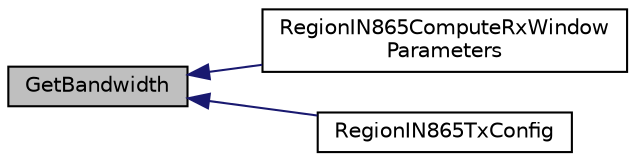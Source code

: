 digraph "GetBandwidth"
{
  edge [fontname="Helvetica",fontsize="10",labelfontname="Helvetica",labelfontsize="10"];
  node [fontname="Helvetica",fontsize="10",shape=record];
  rankdir="LR";
  Node5 [label="GetBandwidth",height=0.2,width=0.4,color="black", fillcolor="grey75", style="filled", fontcolor="black"];
  Node5 -> Node6 [dir="back",color="midnightblue",fontsize="10",style="solid"];
  Node6 [label="RegionIN865ComputeRxWindow\lParameters",height=0.2,width=0.4,color="black", fillcolor="white", style="filled",URL="$group___r_e_g_i_o_n_i_n865.html#ga66be427601e7105b522c36160c8513a7"];
  Node5 -> Node7 [dir="back",color="midnightblue",fontsize="10",style="solid"];
  Node7 [label="RegionIN865TxConfig",height=0.2,width=0.4,color="black", fillcolor="white", style="filled",URL="$group___r_e_g_i_o_n_i_n865.html#gaab270c31d45ea8a203ca428e20de4988",tooltip="TX configuration. "];
}
